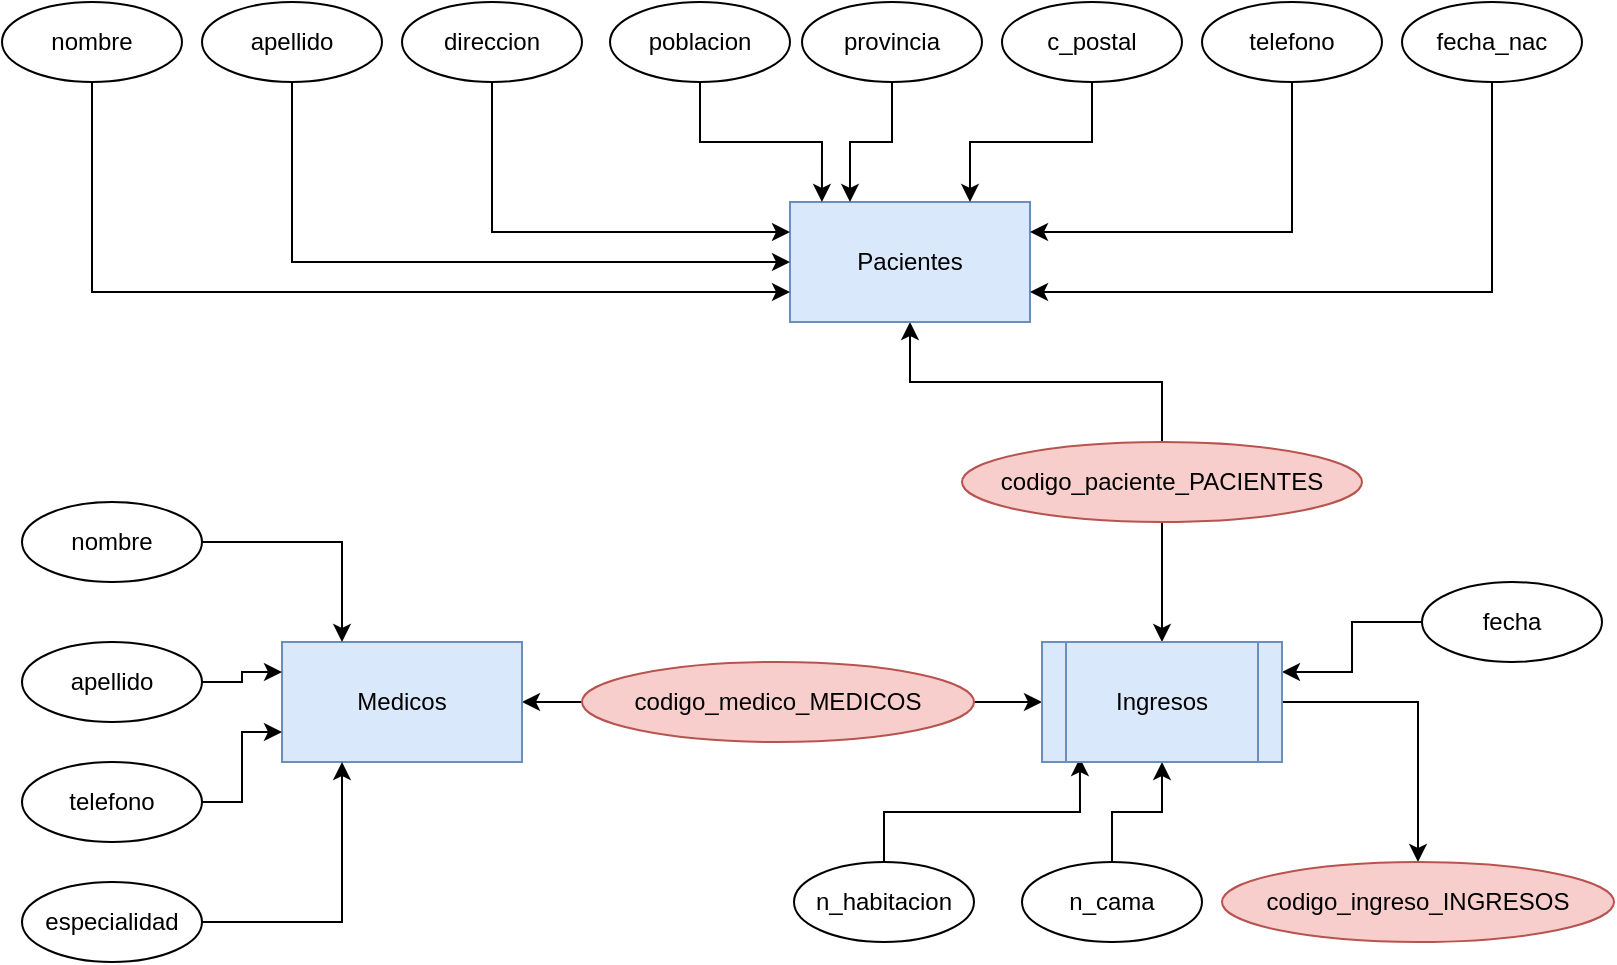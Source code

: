<mxfile version="21.8.0" type="github">
  <diagram name="Página-1" id="v3iQjnQfLbA9JQumbUCg">
    <mxGraphModel dx="880" dy="446" grid="1" gridSize="10" guides="1" tooltips="1" connect="1" arrows="1" fold="1" page="1" pageScale="1" pageWidth="827" pageHeight="1169" math="0" shadow="0">
      <root>
        <mxCell id="0" />
        <mxCell id="1" parent="0" />
        <mxCell id="X-GUdYhHLKkckNX7uT-t-20" style="edgeStyle=orthogonalEdgeStyle;rounded=0;orthogonalLoop=1;jettySize=auto;html=1;entryX=0.5;entryY=1;entryDx=0;entryDy=0;" edge="1" parent="1" source="X-GUdYhHLKkckNX7uT-t-3" target="X-GUdYhHLKkckNX7uT-t-1">
          <mxGeometry relative="1" as="geometry" />
        </mxCell>
        <mxCell id="X-GUdYhHLKkckNX7uT-t-38" style="edgeStyle=orthogonalEdgeStyle;rounded=0;orthogonalLoop=1;jettySize=auto;html=1;" edge="1" parent="1" source="X-GUdYhHLKkckNX7uT-t-3">
          <mxGeometry relative="1" as="geometry">
            <mxPoint x="590" y="360" as="targetPoint" />
          </mxGeometry>
        </mxCell>
        <mxCell id="X-GUdYhHLKkckNX7uT-t-3" value="codigo_paciente_PACIENTES&lt;br&gt;" style="ellipse;whiteSpace=wrap;html=1;fillColor=#f8cecc;strokeColor=#b85450;" vertex="1" parent="1">
          <mxGeometry x="490" y="260" width="200" height="40" as="geometry" />
        </mxCell>
        <mxCell id="X-GUdYhHLKkckNX7uT-t-21" value="" style="group" vertex="1" connectable="0" parent="1">
          <mxGeometry x="10" y="40" width="790" height="160" as="geometry" />
        </mxCell>
        <mxCell id="X-GUdYhHLKkckNX7uT-t-1" value="Pacientes" style="rounded=0;whiteSpace=wrap;html=1;fillColor=#dae8fc;strokeColor=#6c8ebf;" vertex="1" parent="X-GUdYhHLKkckNX7uT-t-21">
          <mxGeometry x="394" y="100" width="120" height="60" as="geometry" />
        </mxCell>
        <mxCell id="X-GUdYhHLKkckNX7uT-t-12" style="edgeStyle=orthogonalEdgeStyle;rounded=0;orthogonalLoop=1;jettySize=auto;html=1;entryX=0;entryY=0.75;entryDx=0;entryDy=0;exitX=0.5;exitY=1;exitDx=0;exitDy=0;" edge="1" parent="X-GUdYhHLKkckNX7uT-t-21" source="X-GUdYhHLKkckNX7uT-t-4" target="X-GUdYhHLKkckNX7uT-t-1">
          <mxGeometry relative="1" as="geometry" />
        </mxCell>
        <mxCell id="X-GUdYhHLKkckNX7uT-t-4" value="nombre" style="ellipse;whiteSpace=wrap;html=1;" vertex="1" parent="X-GUdYhHLKkckNX7uT-t-21">
          <mxGeometry width="90" height="40" as="geometry" />
        </mxCell>
        <mxCell id="X-GUdYhHLKkckNX7uT-t-5" value="apellido" style="ellipse;whiteSpace=wrap;html=1;" vertex="1" parent="X-GUdYhHLKkckNX7uT-t-21">
          <mxGeometry x="100" width="90" height="40" as="geometry" />
        </mxCell>
        <mxCell id="X-GUdYhHLKkckNX7uT-t-6" value="direccion" style="ellipse;whiteSpace=wrap;html=1;" vertex="1" parent="X-GUdYhHLKkckNX7uT-t-21">
          <mxGeometry x="200" width="90" height="40" as="geometry" />
        </mxCell>
        <mxCell id="X-GUdYhHLKkckNX7uT-t-7" value="poblacion" style="ellipse;whiteSpace=wrap;html=1;" vertex="1" parent="X-GUdYhHLKkckNX7uT-t-21">
          <mxGeometry x="304" width="90" height="40" as="geometry" />
        </mxCell>
        <mxCell id="X-GUdYhHLKkckNX7uT-t-16" style="edgeStyle=orthogonalEdgeStyle;rounded=0;orthogonalLoop=1;jettySize=auto;html=1;entryX=0.25;entryY=0;entryDx=0;entryDy=0;" edge="1" parent="X-GUdYhHLKkckNX7uT-t-21" source="X-GUdYhHLKkckNX7uT-t-8" target="X-GUdYhHLKkckNX7uT-t-1">
          <mxGeometry relative="1" as="geometry" />
        </mxCell>
        <mxCell id="X-GUdYhHLKkckNX7uT-t-8" value="provincia" style="ellipse;whiteSpace=wrap;html=1;" vertex="1" parent="X-GUdYhHLKkckNX7uT-t-21">
          <mxGeometry x="400" width="90" height="40" as="geometry" />
        </mxCell>
        <mxCell id="X-GUdYhHLKkckNX7uT-t-17" style="edgeStyle=orthogonalEdgeStyle;rounded=0;orthogonalLoop=1;jettySize=auto;html=1;entryX=0.75;entryY=0;entryDx=0;entryDy=0;exitX=0.5;exitY=1;exitDx=0;exitDy=0;" edge="1" parent="X-GUdYhHLKkckNX7uT-t-21" source="X-GUdYhHLKkckNX7uT-t-9" target="X-GUdYhHLKkckNX7uT-t-1">
          <mxGeometry relative="1" as="geometry" />
        </mxCell>
        <mxCell id="X-GUdYhHLKkckNX7uT-t-9" value="c_postal" style="ellipse;whiteSpace=wrap;html=1;" vertex="1" parent="X-GUdYhHLKkckNX7uT-t-21">
          <mxGeometry x="500" width="90" height="40" as="geometry" />
        </mxCell>
        <mxCell id="X-GUdYhHLKkckNX7uT-t-18" style="edgeStyle=orthogonalEdgeStyle;rounded=0;orthogonalLoop=1;jettySize=auto;html=1;entryX=1;entryY=0.25;entryDx=0;entryDy=0;exitX=0.5;exitY=1;exitDx=0;exitDy=0;" edge="1" parent="X-GUdYhHLKkckNX7uT-t-21" source="X-GUdYhHLKkckNX7uT-t-10" target="X-GUdYhHLKkckNX7uT-t-1">
          <mxGeometry relative="1" as="geometry" />
        </mxCell>
        <mxCell id="X-GUdYhHLKkckNX7uT-t-10" value="telefono" style="ellipse;whiteSpace=wrap;html=1;" vertex="1" parent="X-GUdYhHLKkckNX7uT-t-21">
          <mxGeometry x="600" width="90" height="40" as="geometry" />
        </mxCell>
        <mxCell id="X-GUdYhHLKkckNX7uT-t-19" style="edgeStyle=orthogonalEdgeStyle;rounded=0;orthogonalLoop=1;jettySize=auto;html=1;entryX=1;entryY=0.75;entryDx=0;entryDy=0;exitX=0.5;exitY=1;exitDx=0;exitDy=0;" edge="1" parent="X-GUdYhHLKkckNX7uT-t-21" source="X-GUdYhHLKkckNX7uT-t-11" target="X-GUdYhHLKkckNX7uT-t-1">
          <mxGeometry relative="1" as="geometry" />
        </mxCell>
        <mxCell id="X-GUdYhHLKkckNX7uT-t-11" value="fecha_nac" style="ellipse;whiteSpace=wrap;html=1;" vertex="1" parent="X-GUdYhHLKkckNX7uT-t-21">
          <mxGeometry x="700" width="90" height="40" as="geometry" />
        </mxCell>
        <mxCell id="X-GUdYhHLKkckNX7uT-t-13" style="edgeStyle=orthogonalEdgeStyle;rounded=0;orthogonalLoop=1;jettySize=auto;html=1;entryX=0;entryY=0.5;entryDx=0;entryDy=0;exitX=0.5;exitY=1;exitDx=0;exitDy=0;" edge="1" parent="X-GUdYhHLKkckNX7uT-t-21" source="X-GUdYhHLKkckNX7uT-t-5" target="X-GUdYhHLKkckNX7uT-t-1">
          <mxGeometry relative="1" as="geometry" />
        </mxCell>
        <mxCell id="X-GUdYhHLKkckNX7uT-t-14" style="edgeStyle=orthogonalEdgeStyle;rounded=0;orthogonalLoop=1;jettySize=auto;html=1;entryX=0;entryY=0.25;entryDx=0;entryDy=0;exitX=0.5;exitY=1;exitDx=0;exitDy=0;" edge="1" parent="X-GUdYhHLKkckNX7uT-t-21" source="X-GUdYhHLKkckNX7uT-t-6" target="X-GUdYhHLKkckNX7uT-t-1">
          <mxGeometry relative="1" as="geometry" />
        </mxCell>
        <mxCell id="X-GUdYhHLKkckNX7uT-t-15" style="edgeStyle=orthogonalEdgeStyle;rounded=0;orthogonalLoop=1;jettySize=auto;html=1;entryX=0.133;entryY=0;entryDx=0;entryDy=0;entryPerimeter=0;" edge="1" parent="X-GUdYhHLKkckNX7uT-t-21" source="X-GUdYhHLKkckNX7uT-t-7" target="X-GUdYhHLKkckNX7uT-t-1">
          <mxGeometry relative="1" as="geometry" />
        </mxCell>
        <mxCell id="X-GUdYhHLKkckNX7uT-t-34" style="edgeStyle=orthogonalEdgeStyle;rounded=0;orthogonalLoop=1;jettySize=auto;html=1;entryX=1;entryY=0.5;entryDx=0;entryDy=0;" edge="1" parent="1" source="X-GUdYhHLKkckNX7uT-t-24" target="X-GUdYhHLKkckNX7uT-t-22">
          <mxGeometry relative="1" as="geometry" />
        </mxCell>
        <mxCell id="X-GUdYhHLKkckNX7uT-t-39" style="edgeStyle=orthogonalEdgeStyle;rounded=0;orthogonalLoop=1;jettySize=auto;html=1;entryX=0;entryY=0.5;entryDx=0;entryDy=0;" edge="1" parent="1" source="X-GUdYhHLKkckNX7uT-t-24">
          <mxGeometry relative="1" as="geometry">
            <mxPoint x="530" y="390" as="targetPoint" />
          </mxGeometry>
        </mxCell>
        <mxCell id="X-GUdYhHLKkckNX7uT-t-24" value="codigo_medico_MEDICOS" style="ellipse;whiteSpace=wrap;html=1;fillColor=#f8cecc;strokeColor=#b85450;" vertex="1" parent="1">
          <mxGeometry x="300" y="370" width="196" height="40" as="geometry" />
        </mxCell>
        <mxCell id="X-GUdYhHLKkckNX7uT-t-35" value="" style="group" vertex="1" connectable="0" parent="1">
          <mxGeometry x="20" y="290" width="250" height="230" as="geometry" />
        </mxCell>
        <mxCell id="X-GUdYhHLKkckNX7uT-t-22" value="Medicos" style="rounded=0;whiteSpace=wrap;html=1;fillColor=#dae8fc;strokeColor=#6c8ebf;" vertex="1" parent="X-GUdYhHLKkckNX7uT-t-35">
          <mxGeometry x="130" y="70" width="120" height="60" as="geometry" />
        </mxCell>
        <mxCell id="X-GUdYhHLKkckNX7uT-t-30" style="edgeStyle=orthogonalEdgeStyle;rounded=0;orthogonalLoop=1;jettySize=auto;html=1;entryX=0.25;entryY=0;entryDx=0;entryDy=0;" edge="1" parent="X-GUdYhHLKkckNX7uT-t-35" source="X-GUdYhHLKkckNX7uT-t-25" target="X-GUdYhHLKkckNX7uT-t-22">
          <mxGeometry relative="1" as="geometry" />
        </mxCell>
        <mxCell id="X-GUdYhHLKkckNX7uT-t-25" value="nombre" style="ellipse;whiteSpace=wrap;html=1;" vertex="1" parent="X-GUdYhHLKkckNX7uT-t-35">
          <mxGeometry width="90" height="40" as="geometry" />
        </mxCell>
        <mxCell id="X-GUdYhHLKkckNX7uT-t-31" style="edgeStyle=orthogonalEdgeStyle;rounded=0;orthogonalLoop=1;jettySize=auto;html=1;entryX=0;entryY=0.25;entryDx=0;entryDy=0;" edge="1" parent="X-GUdYhHLKkckNX7uT-t-35" source="X-GUdYhHLKkckNX7uT-t-26" target="X-GUdYhHLKkckNX7uT-t-22">
          <mxGeometry relative="1" as="geometry" />
        </mxCell>
        <mxCell id="X-GUdYhHLKkckNX7uT-t-26" value="apellido" style="ellipse;whiteSpace=wrap;html=1;" vertex="1" parent="X-GUdYhHLKkckNX7uT-t-35">
          <mxGeometry y="70" width="90" height="40" as="geometry" />
        </mxCell>
        <mxCell id="X-GUdYhHLKkckNX7uT-t-32" style="edgeStyle=orthogonalEdgeStyle;rounded=0;orthogonalLoop=1;jettySize=auto;html=1;entryX=0;entryY=0.75;entryDx=0;entryDy=0;" edge="1" parent="X-GUdYhHLKkckNX7uT-t-35" source="X-GUdYhHLKkckNX7uT-t-27" target="X-GUdYhHLKkckNX7uT-t-22">
          <mxGeometry relative="1" as="geometry" />
        </mxCell>
        <mxCell id="X-GUdYhHLKkckNX7uT-t-27" value="telefono" style="ellipse;whiteSpace=wrap;html=1;" vertex="1" parent="X-GUdYhHLKkckNX7uT-t-35">
          <mxGeometry y="130" width="90" height="40" as="geometry" />
        </mxCell>
        <mxCell id="X-GUdYhHLKkckNX7uT-t-33" style="edgeStyle=orthogonalEdgeStyle;rounded=0;orthogonalLoop=1;jettySize=auto;html=1;entryX=0.25;entryY=1;entryDx=0;entryDy=0;" edge="1" parent="X-GUdYhHLKkckNX7uT-t-35" source="X-GUdYhHLKkckNX7uT-t-28" target="X-GUdYhHLKkckNX7uT-t-22">
          <mxGeometry relative="1" as="geometry" />
        </mxCell>
        <mxCell id="X-GUdYhHLKkckNX7uT-t-28" value="especialidad" style="ellipse;whiteSpace=wrap;html=1;" vertex="1" parent="X-GUdYhHLKkckNX7uT-t-35">
          <mxGeometry y="190" width="90" height="40" as="geometry" />
        </mxCell>
        <mxCell id="X-GUdYhHLKkckNX7uT-t-40" style="edgeStyle=orthogonalEdgeStyle;rounded=0;orthogonalLoop=1;jettySize=auto;html=1;entryX=0.5;entryY=0;entryDx=0;entryDy=0;exitX=1;exitY=0.5;exitDx=0;exitDy=0;" edge="1" parent="1" source="X-GUdYhHLKkckNX7uT-t-49" target="X-GUdYhHLKkckNX7uT-t-37">
          <mxGeometry relative="1" as="geometry">
            <mxPoint x="650" y="390" as="sourcePoint" />
          </mxGeometry>
        </mxCell>
        <mxCell id="X-GUdYhHLKkckNX7uT-t-37" value="codigo_ingreso_INGRESOS" style="ellipse;whiteSpace=wrap;html=1;fillColor=#f8cecc;strokeColor=#b85450;" vertex="1" parent="1">
          <mxGeometry x="620" y="470" width="196" height="40" as="geometry" />
        </mxCell>
        <mxCell id="X-GUdYhHLKkckNX7uT-t-46" style="edgeStyle=orthogonalEdgeStyle;rounded=0;orthogonalLoop=1;jettySize=auto;html=1;entryX=0.158;entryY=0.967;entryDx=0;entryDy=0;exitX=0.5;exitY=0;exitDx=0;exitDy=0;entryPerimeter=0;" edge="1" parent="1" source="X-GUdYhHLKkckNX7uT-t-42" target="X-GUdYhHLKkckNX7uT-t-49">
          <mxGeometry relative="1" as="geometry">
            <mxPoint x="542" y="420" as="targetPoint" />
          </mxGeometry>
        </mxCell>
        <mxCell id="X-GUdYhHLKkckNX7uT-t-42" value="n_habitacion" style="ellipse;whiteSpace=wrap;html=1;" vertex="1" parent="1">
          <mxGeometry x="406" y="470" width="90" height="40" as="geometry" />
        </mxCell>
        <mxCell id="X-GUdYhHLKkckNX7uT-t-45" style="edgeStyle=orthogonalEdgeStyle;rounded=0;orthogonalLoop=1;jettySize=auto;html=1;entryX=0.5;entryY=1;entryDx=0;entryDy=0;" edge="1" parent="1" source="X-GUdYhHLKkckNX7uT-t-43" target="X-GUdYhHLKkckNX7uT-t-49">
          <mxGeometry relative="1" as="geometry">
            <mxPoint x="620" y="420" as="targetPoint" />
          </mxGeometry>
        </mxCell>
        <mxCell id="X-GUdYhHLKkckNX7uT-t-43" value="n_cama" style="ellipse;whiteSpace=wrap;html=1;" vertex="1" parent="1">
          <mxGeometry x="520" y="470" width="90" height="40" as="geometry" />
        </mxCell>
        <mxCell id="X-GUdYhHLKkckNX7uT-t-48" style="edgeStyle=orthogonalEdgeStyle;rounded=0;orthogonalLoop=1;jettySize=auto;html=1;entryX=1;entryY=0.25;entryDx=0;entryDy=0;" edge="1" parent="1" source="X-GUdYhHLKkckNX7uT-t-47" target="X-GUdYhHLKkckNX7uT-t-49">
          <mxGeometry relative="1" as="geometry">
            <mxPoint x="650" y="375" as="targetPoint" />
          </mxGeometry>
        </mxCell>
        <mxCell id="X-GUdYhHLKkckNX7uT-t-47" value="fecha" style="ellipse;whiteSpace=wrap;html=1;" vertex="1" parent="1">
          <mxGeometry x="720" y="330" width="90" height="40" as="geometry" />
        </mxCell>
        <mxCell id="X-GUdYhHLKkckNX7uT-t-49" value="Ingresos" style="shape=process;whiteSpace=wrap;html=1;backgroundOutline=1;fillColor=#dae8fc;strokeColor=#6c8ebf;" vertex="1" parent="1">
          <mxGeometry x="530" y="360" width="120" height="60" as="geometry" />
        </mxCell>
      </root>
    </mxGraphModel>
  </diagram>
</mxfile>
